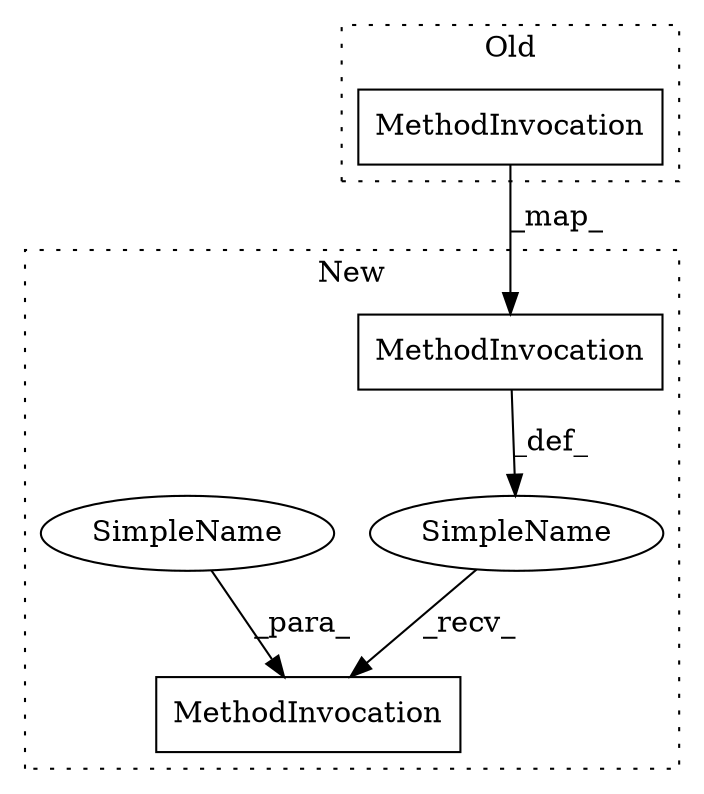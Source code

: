 digraph G {
subgraph cluster0 {
1 [label="MethodInvocation" a="32" s="4088" l="10" shape="box"];
label = "Old";
style="dotted";
}
subgraph cluster1 {
2 [label="MethodInvocation" a="32" s="4113,4125" l="7,1" shape="box"];
3 [label="MethodInvocation" a="32" s="4102" l="10" shape="box"];
4 [label="SimpleName" a="42" s="" l="" shape="ellipse"];
5 [label="SimpleName" a="42" s="4120" l="5" shape="ellipse"];
label = "New";
style="dotted";
}
1 -> 3 [label="_map_"];
3 -> 4 [label="_def_"];
4 -> 2 [label="_recv_"];
5 -> 2 [label="_para_"];
}